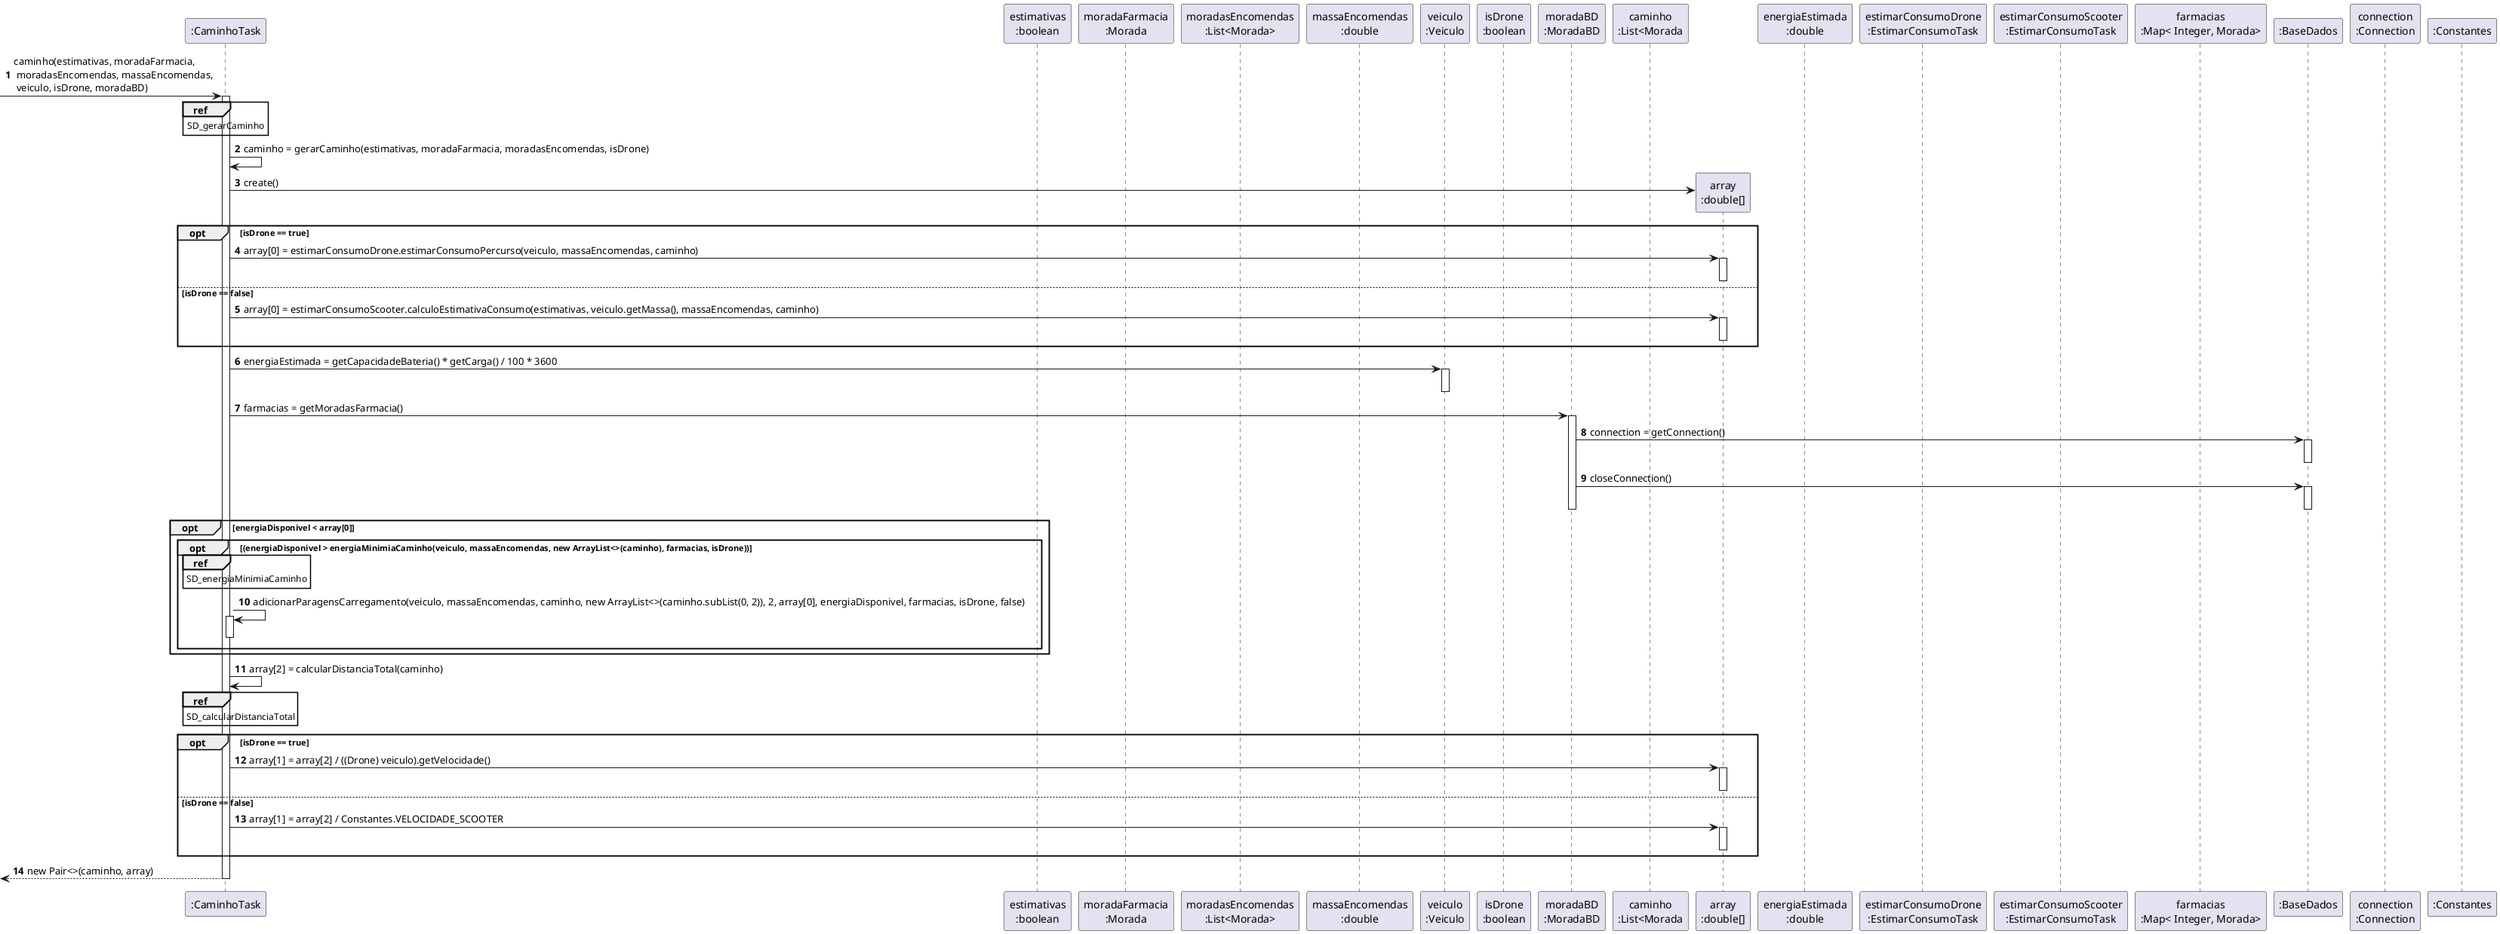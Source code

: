 @startuml
autonumber

participant ":CaminhoTask" as CAMINHOTASK

participant "estimativas\n:boolean" as ESTIMATIVAS
participant "moradaFarmacia\n:Morada" as FARMACIA
participant "moradasEncomendas\n:List<Morada>" as MORADASENCOMENDAS
participant "massaEncomendas\n:double" as MASSA
participant "veiculo\n:Veiculo" as VEICULO
participant "isDrone\n:boolean" as ISDRONE
participant "moradaBD\n:MoradaBD" as MORADABD

participant "caminho\n:List<Morada" as CAMINHO
participant "array\n:double[]" as ARRAY
participant "energiaEstimada\n:double" as ENERGIAESTIMADA
participant "estimarConsumoDrone\n:EstimarConsumoTask" as ECD
participant "estimarConsumoScooter\n:EstimarConsumoTask" as ECS

participant "farmacias\n:Map< Integer, Morada>" as FARMACIAS
participant ":BaseDados" as BASE
participant "connection\n:Connection" as CON

participant ":Constantes" as CONSTANTES


-> CAMINHOTASK : caminho(estimativas, moradaFarmacia,\n moradasEncomendas, massaEncomendas,\n veiculo, isDrone, moradaBD)
activate CAMINHOTASK

ref over CAMINHOTASK
    SD_gerarCaminho
end ref

CAMINHOTASK -> CAMINHOTASK : caminho = gerarCaminho(estimativas, moradaFarmacia, moradasEncomendas, isDrone)
CAMINHOTASK -> ARRAY** : create()

opt isDrone == true

CAMINHOTASK -> ARRAY : array[0] = estimarConsumoDrone.estimarConsumoPercurso(veiculo, massaEncomendas, caminho)
activate ARRAY
deactivate ARRAY

else isDrone == false

CAMINHOTASK -> ARRAY : array[0] = estimarConsumoScooter.calculoEstimativaConsumo(estimativas, veiculo.getMassa(), massaEncomendas, caminho)
activate ARRAY
deactivate ARRAY

end opt

CAMINHOTASK -> VEICULO : energiaEstimada = getCapacidadeBateria() * getCarga() / 100 * 3600
activate VEICULO
deactivate VEICULO

CAMINHOTASK -> MORADABD : farmacias = getMoradasFarmacia()
activate MORADABD
MORADABD -> BASE : connection = getConnection()
activate BASE
deactivate BASE
MORADABD -> BASE : closeConnection()
activate BASE
deactivate BASE
deactivate MORADABD

opt energiaDisponivel < array[0]
    opt (energiaDisponivel > energiaMinimiaCaminho(veiculo, massaEncomendas, new ArrayList<>(caminho), farmacias, isDrone))
        ref over CAMINHOTASK
            SD_energiaMinimiaCaminho
        end ref

        CAMINHOTASK -> CAMINHOTASK : adicionarParagensCarregamento(veiculo, massaEncomendas, caminho, new ArrayList<>(caminho.subList(0, 2)), 2, array[0], energiaDisponivel, farmacias, isDrone, false)
        activate CAMINHOTASK
        deactivate CAMINHOTASK

    end opt
end opt

CAMINHOTASK -> CAMINHOTASK : array[2] = calcularDistanciaTotal(caminho)
ref over CAMINHOTASK
    SD_calcularDistanciaTotal
end ref

opt isDrone == true

    CAMINHOTASK -> ARRAY : array[1] = array[2] / ((Drone) veiculo).getVelocidade()
    activate ARRAY
    deactivate ARRAY

else isDrone == false

    CAMINHOTASK -> ARRAY : array[1] = array[2] / Constantes.VELOCIDADE_SCOOTER
    activate ARRAY
    deactivate ARRAY

end opt

<-- CAMINHOTASK : new Pair<>(caminho, array)

deactivate CAMINHOTASK
@enduml